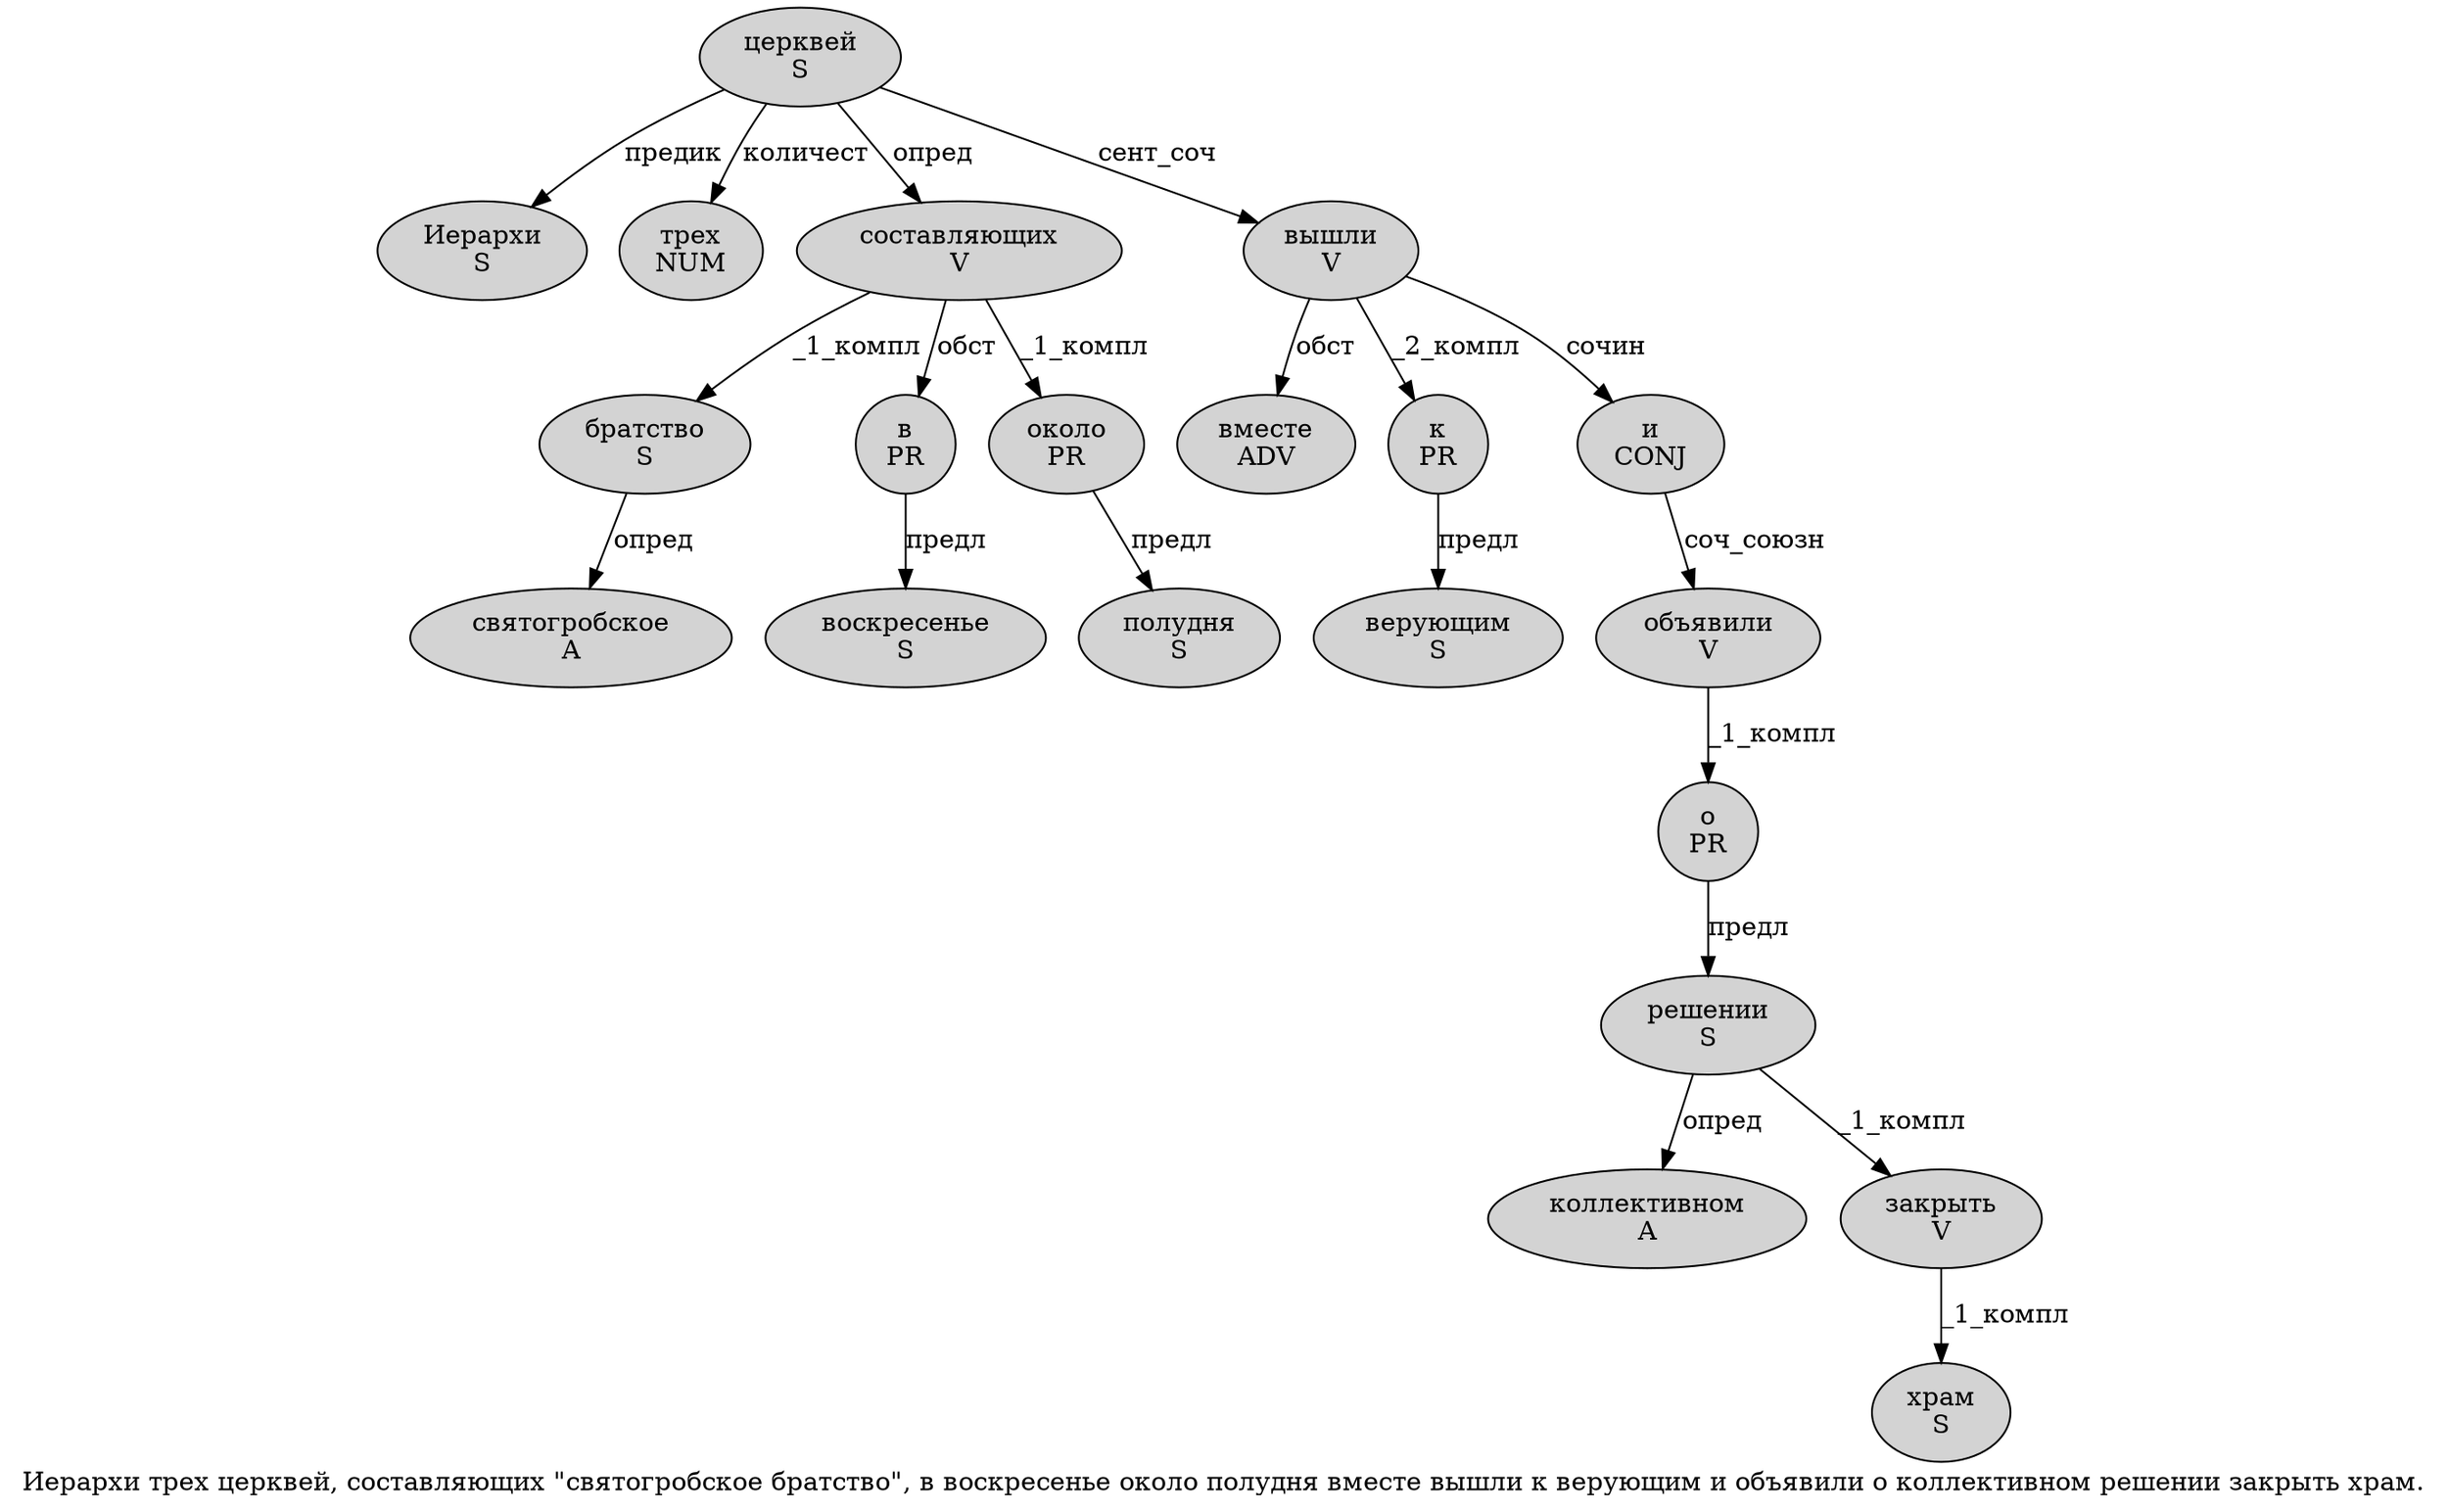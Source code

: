 digraph SENTENCE_18 {
	graph [label="Иерархи трех церквей, составляющих \"святогробское братство\", в воскресенье около полудня вместе вышли к верующим и объявили о коллективном решении закрыть храм."]
	node [style=filled]
		0 [label="Иерархи
S" color="" fillcolor=lightgray penwidth=1 shape=ellipse]
		1 [label="трех
NUM" color="" fillcolor=lightgray penwidth=1 shape=ellipse]
		2 [label="церквей
S" color="" fillcolor=lightgray penwidth=1 shape=ellipse]
		4 [label="составляющих
V" color="" fillcolor=lightgray penwidth=1 shape=ellipse]
		6 [label="святогробское
A" color="" fillcolor=lightgray penwidth=1 shape=ellipse]
		7 [label="братство
S" color="" fillcolor=lightgray penwidth=1 shape=ellipse]
		10 [label="в
PR" color="" fillcolor=lightgray penwidth=1 shape=ellipse]
		11 [label="воскресенье
S" color="" fillcolor=lightgray penwidth=1 shape=ellipse]
		12 [label="около
PR" color="" fillcolor=lightgray penwidth=1 shape=ellipse]
		13 [label="полудня
S" color="" fillcolor=lightgray penwidth=1 shape=ellipse]
		14 [label="вместе
ADV" color="" fillcolor=lightgray penwidth=1 shape=ellipse]
		15 [label="вышли
V" color="" fillcolor=lightgray penwidth=1 shape=ellipse]
		16 [label="к
PR" color="" fillcolor=lightgray penwidth=1 shape=ellipse]
		17 [label="верующим
S" color="" fillcolor=lightgray penwidth=1 shape=ellipse]
		18 [label="и
CONJ" color="" fillcolor=lightgray penwidth=1 shape=ellipse]
		19 [label="объявили
V" color="" fillcolor=lightgray penwidth=1 shape=ellipse]
		20 [label="о
PR" color="" fillcolor=lightgray penwidth=1 shape=ellipse]
		21 [label="коллективном
A" color="" fillcolor=lightgray penwidth=1 shape=ellipse]
		22 [label="решении
S" color="" fillcolor=lightgray penwidth=1 shape=ellipse]
		23 [label="закрыть
V" color="" fillcolor=lightgray penwidth=1 shape=ellipse]
		24 [label="храм
S" color="" fillcolor=lightgray penwidth=1 shape=ellipse]
			10 -> 11 [label="предл"]
			4 -> 7 [label="_1_компл"]
			4 -> 10 [label="обст"]
			4 -> 12 [label="_1_компл"]
			23 -> 24 [label="_1_компл"]
			20 -> 22 [label="предл"]
			15 -> 14 [label="обст"]
			15 -> 16 [label="_2_компл"]
			15 -> 18 [label="сочин"]
			2 -> 0 [label="предик"]
			2 -> 1 [label="количест"]
			2 -> 4 [label="опред"]
			2 -> 15 [label="сент_соч"]
			7 -> 6 [label="опред"]
			22 -> 21 [label="опред"]
			22 -> 23 [label="_1_компл"]
			16 -> 17 [label="предл"]
			12 -> 13 [label="предл"]
			18 -> 19 [label="соч_союзн"]
			19 -> 20 [label="_1_компл"]
}